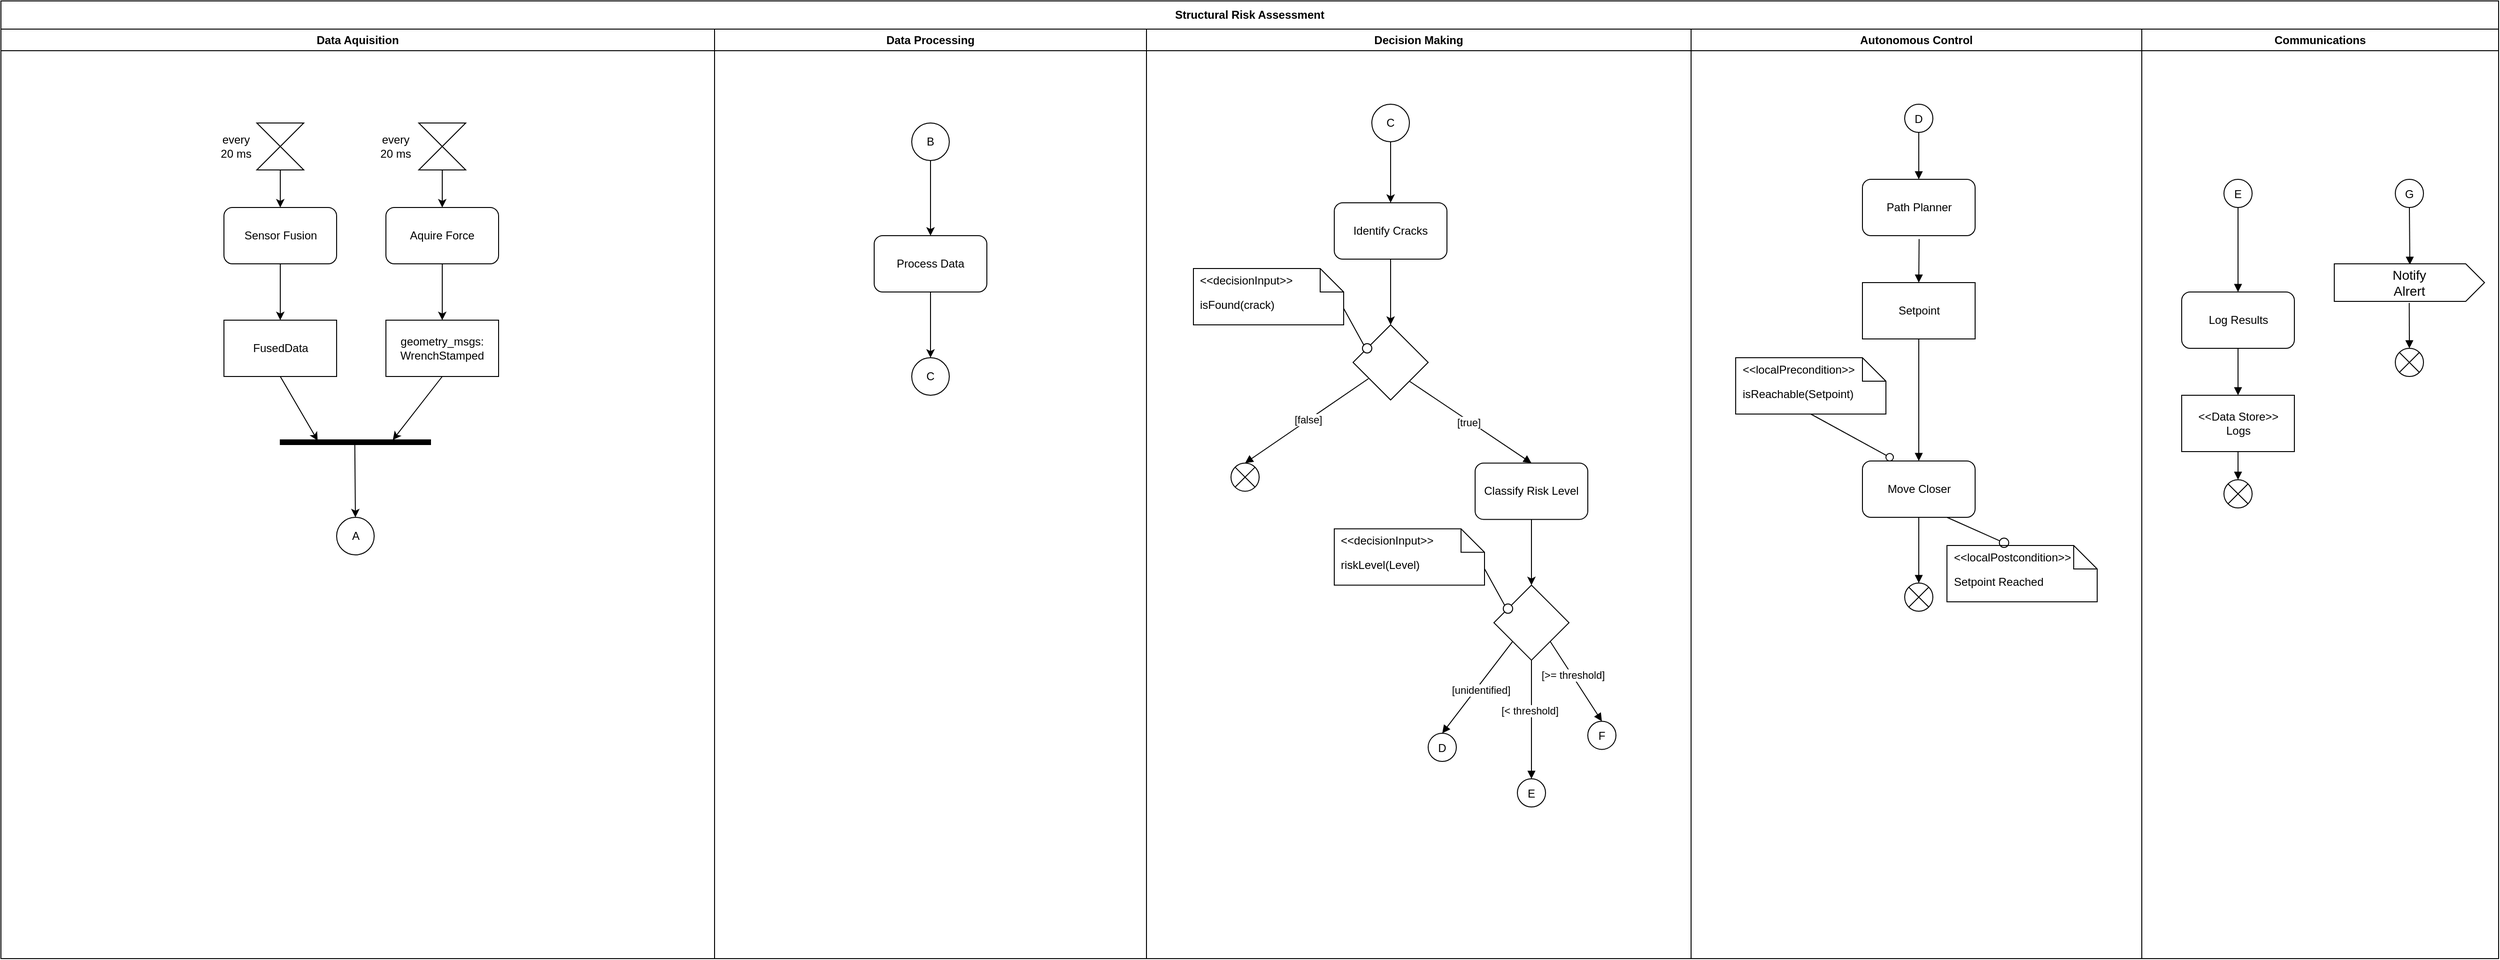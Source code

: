 <mxfile>
    <diagram id="PLuav8SHaTY21kGN1Ygl" name="Page-1">
        <mxGraphModel dx="982" dy="2941" grid="1" gridSize="10" guides="1" tooltips="1" connect="1" arrows="1" fold="1" page="1" pageScale="1" pageWidth="850" pageHeight="1100" math="0" shadow="0">
            <root>
                <mxCell id="0"/>
                <mxCell id="1" parent="0"/>
                <mxCell id="29" value="Structural Risk Assessment" style="swimlane;whiteSpace=wrap;html=1;startSize=30;" parent="1" vertex="1">
                    <mxGeometry x="450" y="-1540" width="2660" height="1020" as="geometry">
                        <mxRectangle x="10" y="-1210" width="190" height="30" as="alternateBounds"/>
                    </mxGeometry>
                </mxCell>
                <mxCell id="30" value="Data Aquisition" style="swimlane;whiteSpace=wrap;html=1;" parent="29" vertex="1">
                    <mxGeometry y="30" width="760" height="990" as="geometry"/>
                </mxCell>
                <mxCell id="71" value="" style="html=1;points=[];perimeter=orthogonalPerimeter;fillColor=strokeColor;rotation=90;" parent="30" vertex="1">
                    <mxGeometry x="375" y="360" width="5" height="160" as="geometry"/>
                </mxCell>
                <mxCell id="76" value="A" style="ellipse;whiteSpace=wrap;html=1;aspect=fixed;" parent="30" vertex="1">
                    <mxGeometry x="357.5" y="520" width="40" height="40" as="geometry"/>
                </mxCell>
                <mxCell id="75" value="" style="endArrow=classic;html=1;exitX=0.682;exitY=0.504;exitDx=0;exitDy=0;exitPerimeter=0;" parent="30" source="71" edge="1">
                    <mxGeometry width="50" height="50" relative="1" as="geometry">
                        <mxPoint x="407.5" y="460" as="sourcePoint"/>
                        <mxPoint x="377.5" y="520" as="targetPoint"/>
                    </mxGeometry>
                </mxCell>
                <mxCell id="72" value="" style="endArrow=classic;html=1;exitX=0.5;exitY=1;exitDx=0;exitDy=0;entryX=0.024;entryY=0.251;entryDx=0;entryDy=0;entryPerimeter=0;" parent="30" source="259" target="71" edge="1">
                    <mxGeometry width="50" height="50" relative="1" as="geometry">
                        <mxPoint x="455" y="370" as="sourcePoint"/>
                        <mxPoint x="575" y="390" as="targetPoint"/>
                    </mxGeometry>
                </mxCell>
                <mxCell id="122" value="" style="endArrow=classic;html=1;exitX=0.5;exitY=1;exitDx=0;exitDy=0;entryX=0.162;entryY=0.751;entryDx=0;entryDy=0;entryPerimeter=0;" parent="30" source="328" target="71" edge="1">
                    <mxGeometry width="50" height="50" relative="1" as="geometry">
                        <mxPoint x="310" y="370" as="sourcePoint"/>
                        <mxPoint x="300" y="447" as="targetPoint"/>
                    </mxGeometry>
                </mxCell>
                <mxCell id="255" value="" style="shape=collate;whiteSpace=wrap;html=1;" parent="30" vertex="1">
                    <mxGeometry x="445" y="100" width="50" height="50" as="geometry"/>
                </mxCell>
                <mxCell id="257" value="Aquire Force" style="rounded=1;whiteSpace=wrap;html=1;" parent="30" vertex="1">
                    <mxGeometry x="410" y="190" width="120" height="60" as="geometry"/>
                </mxCell>
                <mxCell id="258" value="" style="endArrow=classic;html=1;exitX=0.5;exitY=1;exitDx=0;exitDy=0;entryX=0.5;entryY=0;entryDx=0;entryDy=0;" parent="30" source="255" target="257" edge="1">
                    <mxGeometry width="50" height="50" relative="1" as="geometry">
                        <mxPoint x="395" y="520" as="sourcePoint"/>
                        <mxPoint x="445" y="470" as="targetPoint"/>
                    </mxGeometry>
                </mxCell>
                <mxCell id="259" value="geometry_msgs: WrenchStamped" style="rounded=0;whiteSpace=wrap;html=1;" parent="30" vertex="1">
                    <mxGeometry x="410" y="310" width="120" height="60" as="geometry"/>
                </mxCell>
                <mxCell id="260" value="" style="endArrow=classic;html=1;entryX=0.5;entryY=0;entryDx=0;entryDy=0;exitX=0.5;exitY=1;exitDx=0;exitDy=0;" parent="30" source="257" target="259" edge="1">
                    <mxGeometry width="50" height="50" relative="1" as="geometry">
                        <mxPoint x="465" y="270" as="sourcePoint"/>
                        <mxPoint x="449.5" y="310" as="targetPoint"/>
                    </mxGeometry>
                </mxCell>
                <mxCell id="254" value="" style="group" parent="30" vertex="1" connectable="0">
                    <mxGeometry x="390" y="100" width="110" height="50" as="geometry"/>
                </mxCell>
                <mxCell id="256" value="&lt;span style=&quot;color: rgb(0, 0, 0);&quot;&gt;every&lt;/span&gt;&lt;br&gt;20 ms" style="text;html=1;align=center;verticalAlign=middle;resizable=0;points=[];autosize=1;strokeColor=none;fillColor=none;" parent="254" vertex="1">
                    <mxGeometry y="5" width="60" height="40" as="geometry"/>
                </mxCell>
                <mxCell id="317" value="Sensor Fusion" style="rounded=1;whiteSpace=wrap;html=1;" vertex="1" parent="30">
                    <mxGeometry x="237.5" y="190" width="120" height="60" as="geometry"/>
                </mxCell>
                <mxCell id="318" value="" style="endArrow=classic;html=1;entryX=0.5;entryY=0;entryDx=0;entryDy=0;exitX=0.5;exitY=1;exitDx=0;exitDy=0;" edge="1" parent="30" source="324" target="317">
                    <mxGeometry width="50" height="50" relative="1" as="geometry">
                        <mxPoint x="280" y="160" as="sourcePoint"/>
                        <mxPoint x="297.5" y="180" as="targetPoint"/>
                    </mxGeometry>
                </mxCell>
                <mxCell id="324" value="" style="shape=collate;whiteSpace=wrap;html=1;" vertex="1" parent="30">
                    <mxGeometry x="272.5" y="100" width="50" height="50" as="geometry"/>
                </mxCell>
                <mxCell id="325" value="" style="group" vertex="1" connectable="0" parent="30">
                    <mxGeometry x="220" y="100" width="110" height="50" as="geometry"/>
                </mxCell>
                <mxCell id="326" value="&lt;span style=&quot;color: rgb(0, 0, 0);&quot;&gt;every&lt;/span&gt;&lt;br&gt;20 ms" style="text;html=1;align=center;verticalAlign=middle;resizable=0;points=[];autosize=1;strokeColor=none;fillColor=none;" vertex="1" parent="325">
                    <mxGeometry y="5" width="60" height="40" as="geometry"/>
                </mxCell>
                <mxCell id="328" value="FusedData" style="rounded=0;whiteSpace=wrap;html=1;" vertex="1" parent="30">
                    <mxGeometry x="237.5" y="310" width="120" height="60" as="geometry"/>
                </mxCell>
                <mxCell id="329" value="" style="endArrow=classic;html=1;entryX=0.5;entryY=0;entryDx=0;entryDy=0;exitX=0.5;exitY=1;exitDx=0;exitDy=0;" edge="1" parent="30" source="317" target="328">
                    <mxGeometry width="50" height="50" relative="1" as="geometry">
                        <mxPoint x="462.5" y="260" as="sourcePoint"/>
                        <mxPoint x="462.5" y="320" as="targetPoint"/>
                    </mxGeometry>
                </mxCell>
                <mxCell id="41" value="Communications" style="swimlane;whiteSpace=wrap;html=1;" parent="29" vertex="1">
                    <mxGeometry x="2280" y="30" width="380" height="990" as="geometry"/>
                </mxCell>
                <mxCell id="188" value="E" style="ellipse;" parent="41" vertex="1">
                    <mxGeometry x="87.5" y="160" width="30" height="30" as="geometry"/>
                </mxCell>
                <mxCell id="194" value="Log Results" style="rounded=1;whiteSpace=wrap;html=1;" parent="41" vertex="1">
                    <mxGeometry x="42.5" y="280" width="120" height="60" as="geometry"/>
                </mxCell>
                <mxCell id="191" value="" style="shape=sumEllipse;perimeter=ellipsePerimeter;html=1;backgroundOutline=1;" parent="41" vertex="1">
                    <mxGeometry x="87.5" y="480" width="30" height="30" as="geometry"/>
                </mxCell>
                <mxCell id="201" value="" style="html=1;verticalAlign=bottom;labelBackgroundColor=none;endArrow=block;endFill=1;entryX=0.5;entryY=0;entryDx=0;entryDy=0;exitX=0.5;exitY=1;exitDx=0;exitDy=0;" parent="41" source="252" target="191" edge="1">
                    <mxGeometry width="160" relative="1" as="geometry">
                        <mxPoint x="103" y="400" as="sourcePoint"/>
                        <mxPoint x="102.5" y="360" as="targetPoint"/>
                    </mxGeometry>
                </mxCell>
                <mxCell id="204" value="" style="html=1;verticalAlign=bottom;labelBackgroundColor=none;endArrow=block;endFill=1;exitX=0.5;exitY=1;exitDx=0;exitDy=0;entryX=0.5;entryY=0;entryDx=0;entryDy=0;" parent="41" source="188" target="194" edge="1">
                    <mxGeometry width="160" relative="1" as="geometry">
                        <mxPoint x="85" y="200" as="sourcePoint"/>
                        <mxPoint x="102.86" y="274.945" as="targetPoint"/>
                    </mxGeometry>
                </mxCell>
                <mxCell id="207" value="G" style="ellipse;" parent="41" vertex="1">
                    <mxGeometry x="270" y="160" width="30" height="30" as="geometry"/>
                </mxCell>
                <mxCell id="209" value="" style="html=1;verticalAlign=bottom;labelBackgroundColor=none;endArrow=block;endFill=1;exitX=0.5;exitY=1;exitDx=0;exitDy=0;entryX=0.503;entryY=0.025;entryDx=0;entryDy=0;entryPerimeter=0;" parent="41" source="207" target="250" edge="1">
                    <mxGeometry width="160" relative="1" as="geometry">
                        <mxPoint x="-130" y="450" as="sourcePoint"/>
                        <mxPoint x="285" y="240" as="targetPoint"/>
                    </mxGeometry>
                </mxCell>
                <mxCell id="210" value="" style="shape=sumEllipse;perimeter=ellipsePerimeter;html=1;backgroundOutline=1;" parent="41" vertex="1">
                    <mxGeometry x="270" y="340" width="30" height="30" as="geometry"/>
                </mxCell>
                <mxCell id="211" value="" style="html=1;verticalAlign=bottom;labelBackgroundColor=none;endArrow=block;endFill=1;exitX=0.499;exitY=1.042;exitDx=0;exitDy=0;entryX=0.5;entryY=0;entryDx=0;entryDy=0;exitPerimeter=0;" parent="41" source="250" target="210" edge="1">
                    <mxGeometry width="160" relative="1" as="geometry">
                        <mxPoint x="285.5" y="300" as="sourcePoint"/>
                        <mxPoint x="285" y="320" as="targetPoint"/>
                    </mxGeometry>
                </mxCell>
                <mxCell id="250" value="Notify&lt;br&gt;Alrert" style="html=1;shape=mxgraph.infographic.ribbonSimple;notch1=0;notch2=20;align=center;verticalAlign=middle;fontSize=14;fontStyle=0;fillColor=#FFFFFF;whiteSpace=wrap;" parent="41" vertex="1">
                    <mxGeometry x="205" y="250" width="160" height="40" as="geometry"/>
                </mxCell>
                <mxCell id="252" value="&amp;lt;&amp;lt;Data Store&amp;gt;&amp;gt;&lt;br&gt;Logs" style="rounded=0;whiteSpace=wrap;html=1;" parent="41" vertex="1">
                    <mxGeometry x="42.5" y="390" width="120" height="60" as="geometry"/>
                </mxCell>
                <mxCell id="253" value="" style="html=1;verticalAlign=bottom;labelBackgroundColor=none;endArrow=block;endFill=1;exitX=0.5;exitY=1;exitDx=0;exitDy=0;entryX=0.5;entryY=0;entryDx=0;entryDy=0;" parent="41" source="194" target="252" edge="1">
                    <mxGeometry width="160" relative="1" as="geometry">
                        <mxPoint x="-250" y="470" as="sourcePoint"/>
                        <mxPoint x="-90" y="470" as="targetPoint"/>
                    </mxGeometry>
                </mxCell>
                <mxCell id="35" value="Data Processing" style="swimlane;whiteSpace=wrap;html=1;" parent="29" vertex="1">
                    <mxGeometry x="760" y="30" width="460" height="990" as="geometry"/>
                </mxCell>
                <mxCell id="130" value="C" style="ellipse;whiteSpace=wrap;html=1;aspect=fixed;" parent="35" vertex="1">
                    <mxGeometry x="210" y="350" width="40" height="40" as="geometry"/>
                </mxCell>
                <mxCell id="129" value="" style="endArrow=classic;html=1;entryX=0.5;entryY=0;entryDx=0;entryDy=0;exitX=0.5;exitY=1;exitDx=0;exitDy=0;" parent="35" source="314" target="130" edge="1">
                    <mxGeometry width="50" height="50" relative="1" as="geometry">
                        <mxPoint x="230" y="280" as="sourcePoint"/>
                        <mxPoint x="230" y="70" as="targetPoint"/>
                    </mxGeometry>
                </mxCell>
                <mxCell id="312" value="B" style="ellipse;whiteSpace=wrap;html=1;aspect=fixed;" parent="35" vertex="1">
                    <mxGeometry x="210" y="100" width="40" height="40" as="geometry"/>
                </mxCell>
                <mxCell id="313" value="" style="endArrow=classic;html=1;entryX=0.5;entryY=0;entryDx=0;entryDy=0;exitX=0.5;exitY=1;exitDx=0;exitDy=0;" parent="35" source="312" target="314" edge="1">
                    <mxGeometry width="50" height="50" relative="1" as="geometry">
                        <mxPoint x="240" y="175" as="sourcePoint"/>
                        <mxPoint x="290.48" y="155.06" as="targetPoint"/>
                    </mxGeometry>
                </mxCell>
                <mxCell id="314" value="Process Data" style="rounded=1;whiteSpace=wrap;html=1;" parent="35" vertex="1">
                    <mxGeometry x="170" y="220" width="120" height="60" as="geometry"/>
                </mxCell>
                <mxCell id="36" value="Autonomous Control" style="swimlane;whiteSpace=wrap;html=1;" parent="29" vertex="1">
                    <mxGeometry x="1800" y="30" width="480" height="990" as="geometry"/>
                </mxCell>
                <mxCell id="199" value="D" style="ellipse;" parent="36" vertex="1">
                    <mxGeometry x="227.5" y="80" width="30" height="30" as="geometry"/>
                </mxCell>
                <mxCell id="212" value="Path Planner" style="rounded=1;whiteSpace=wrap;html=1;" parent="36" vertex="1">
                    <mxGeometry x="182.5" y="160" width="120" height="60" as="geometry"/>
                </mxCell>
                <mxCell id="213" value="" style="html=1;verticalAlign=bottom;labelBackgroundColor=none;endArrow=block;endFill=1;exitX=0.5;exitY=1;exitDx=0;exitDy=0;entryX=0.5;entryY=0;entryDx=0;entryDy=0;" parent="36" source="199" target="212" edge="1">
                    <mxGeometry width="160" relative="1" as="geometry">
                        <mxPoint x="222.5" y="370" as="sourcePoint"/>
                        <mxPoint x="382.5" y="370" as="targetPoint"/>
                    </mxGeometry>
                </mxCell>
                <mxCell id="214" value="Move Closer" style="rounded=1;whiteSpace=wrap;html=1;" parent="36" vertex="1">
                    <mxGeometry x="182.5" y="460" width="120" height="60" as="geometry"/>
                </mxCell>
                <mxCell id="215" value="" style="html=1;verticalAlign=bottom;labelBackgroundColor=none;endArrow=block;endFill=1;entryX=0.5;entryY=0;entryDx=0;entryDy=0;exitX=0.5;exitY=1;exitDx=0;exitDy=0;" parent="36" source="227" target="214" edge="1">
                    <mxGeometry width="160" relative="1" as="geometry">
                        <mxPoint x="242.5" y="380" as="sourcePoint"/>
                        <mxPoint x="252.5" y="200" as="targetPoint"/>
                    </mxGeometry>
                </mxCell>
                <mxCell id="221" value="isReachable(Setpoint)" style="shape=note2;boundedLbl=1;whiteSpace=wrap;html=1;size=25;verticalAlign=top;align=left;spacingLeft=5;whiteSpace=wrap;" parent="36" vertex="1">
                    <mxGeometry x="47.5" y="350" width="160" height="60" as="geometry"/>
                </mxCell>
                <mxCell id="222" value="&amp;lt;&amp;lt;localPrecondition&amp;gt;&amp;gt;" style="resizeWidth=1;part=1;html=1;strokeColor=none;fillColor=none;align=left;spacingLeft=5;whiteSpace=wrap;" parent="221" vertex="1">
                    <mxGeometry width="160" height="25" relative="1" as="geometry"/>
                </mxCell>
                <mxCell id="224" value="" style="endArrow=none;html=1;rounded=0;align=center;verticalAlign=top;endFill=0;labelBackgroundColor=none;endSize=2;exitX=0.5;exitY=1;exitDx=0;exitDy=0;exitPerimeter=0;" parent="36" source="221" target="225" edge="1">
                    <mxGeometry relative="1" as="geometry">
                        <mxPoint x="287.5" y="635.116" as="sourcePoint"/>
                    </mxGeometry>
                </mxCell>
                <mxCell id="225" value="" style="ellipse;html=1;fontSize=11;align=center;fillColor=none;points=[];aspect=fixed;resizable=0;verticalAlign=bottom;labelPosition=center;verticalLabelPosition=top;flipH=1;" parent="36" vertex="1">
                    <mxGeometry x="207.5" y="452" width="8" height="8" as="geometry"/>
                </mxCell>
                <mxCell id="227" value="Setpoint" style="rounded=0;whiteSpace=wrap;html=1;" parent="36" vertex="1">
                    <mxGeometry x="182.5" y="270" width="120" height="60" as="geometry"/>
                </mxCell>
                <mxCell id="228" value="" style="html=1;verticalAlign=bottom;labelBackgroundColor=none;endArrow=block;endFill=1;exitX=0.503;exitY=1.061;exitDx=0;exitDy=0;exitPerimeter=0;entryX=0.5;entryY=0;entryDx=0;entryDy=0;" parent="36" source="212" target="227" edge="1">
                    <mxGeometry width="160" relative="1" as="geometry">
                        <mxPoint x="162.5" y="410" as="sourcePoint"/>
                        <mxPoint x="322.5" y="410" as="targetPoint"/>
                    </mxGeometry>
                </mxCell>
                <mxCell id="230" value="" style="html=1;verticalAlign=bottom;labelBackgroundColor=none;endArrow=block;endFill=1;exitX=0.5;exitY=1;exitDx=0;exitDy=0;entryX=0.5;entryY=0;entryDx=0;entryDy=0;" parent="36" source="214" edge="1">
                    <mxGeometry width="160" relative="1" as="geometry">
                        <mxPoint x="52.5" y="510" as="sourcePoint"/>
                        <mxPoint x="242.5" y="590" as="targetPoint"/>
                    </mxGeometry>
                </mxCell>
                <mxCell id="231" value="Setpoint Reached" style="shape=note2;boundedLbl=1;whiteSpace=wrap;html=1;size=25;verticalAlign=top;align=left;spacingLeft=5;whiteSpace=wrap;" parent="36" vertex="1">
                    <mxGeometry x="272.5" y="550" width="160" height="60" as="geometry"/>
                </mxCell>
                <mxCell id="232" value="&amp;lt;&amp;lt;localPostcondition&amp;gt;&amp;gt;" style="resizeWidth=1;part=1;html=1;strokeColor=none;fillColor=none;align=left;spacingLeft=5;whiteSpace=wrap;" parent="231" vertex="1">
                    <mxGeometry width="160" height="25" relative="1" as="geometry"/>
                </mxCell>
                <mxCell id="237" value="" style="rounded=0;orthogonalLoop=1;jettySize=auto;html=1;endArrow=oval;endFill=0;sketch=0;sourcePerimeterSpacing=0;targetPerimeterSpacing=0;endSize=10;exitX=0.75;exitY=1;exitDx=0;exitDy=0;entryX=0.38;entryY=-0.116;entryDx=0;entryDy=0;entryPerimeter=0;" parent="36" source="214" target="232" edge="1">
                    <mxGeometry relative="1" as="geometry">
                        <mxPoint x="162.5" y="555" as="sourcePoint"/>
                    </mxGeometry>
                </mxCell>
                <mxCell id="238" value="" style="ellipse;whiteSpace=wrap;html=1;align=center;aspect=fixed;fillColor=none;strokeColor=none;resizable=0;perimeter=centerPerimeter;rotatable=0;allowArrows=0;points=[];outlineConnect=1;" parent="36" vertex="1">
                    <mxGeometry x="177.5" y="550" width="10" height="10" as="geometry"/>
                </mxCell>
                <mxCell id="248" value="" style="shape=sumEllipse;perimeter=ellipsePerimeter;html=1;backgroundOutline=1;" parent="36" vertex="1">
                    <mxGeometry x="227.5" y="590" width="30" height="30" as="geometry"/>
                </mxCell>
                <mxCell id="39" value="Decision Making" style="swimlane;whiteSpace=wrap;html=1;" parent="29" vertex="1">
                    <mxGeometry x="1220" y="30" width="580" height="990" as="geometry"/>
                </mxCell>
                <mxCell id="160" value="Classify Risk Level" style="rounded=1;whiteSpace=wrap;html=1;" parent="39" vertex="1">
                    <mxGeometry x="350" y="462.22" width="120" height="60" as="geometry"/>
                </mxCell>
                <mxCell id="161" value="" style="html=1;verticalAlign=bottom;labelBackgroundColor=none;endArrow=block;endFill=1;exitX=0.204;exitY=0.717;exitDx=0;exitDy=0;exitPerimeter=0;entryX=0.5;entryY=0;entryDx=0;entryDy=0;" parent="39" source="136" edge="1">
                    <mxGeometry width="160" relative="1" as="geometry">
                        <mxPoint x="150" y="330" as="sourcePoint"/>
                        <mxPoint x="105" y="462.22" as="targetPoint"/>
                    </mxGeometry>
                </mxCell>
                <mxCell id="162" value="[false]" style="edgeLabel;html=1;align=center;verticalAlign=middle;resizable=0;points=[];" parent="161" vertex="1" connectable="0">
                    <mxGeometry x="-0.021" y="-1" relative="1" as="geometry">
                        <mxPoint as="offset"/>
                    </mxGeometry>
                </mxCell>
                <mxCell id="163" value="" style="html=1;verticalAlign=bottom;labelBackgroundColor=none;endArrow=block;endFill=1;exitX=1;exitY=1;exitDx=0;exitDy=0;entryX=0.5;entryY=0;entryDx=0;entryDy=0;" parent="39" source="136" target="160" edge="1">
                    <mxGeometry width="160" relative="1" as="geometry">
                        <mxPoint x="216" y="387" as="sourcePoint"/>
                        <mxPoint x="145" y="473" as="targetPoint"/>
                    </mxGeometry>
                </mxCell>
                <mxCell id="164" value="[true]" style="edgeLabel;html=1;align=center;verticalAlign=middle;resizable=0;points=[];" parent="163" vertex="1" connectable="0">
                    <mxGeometry x="-0.021" y="-1" relative="1" as="geometry">
                        <mxPoint as="offset"/>
                    </mxGeometry>
                </mxCell>
                <mxCell id="167" value="" style="rhombus;whiteSpace=wrap;html=1;" parent="39" vertex="1">
                    <mxGeometry x="370.0" y="592.22" width="80" height="80" as="geometry"/>
                </mxCell>
                <mxCell id="168" value="" style="endArrow=classic;html=1;entryX=0.5;entryY=0;entryDx=0;entryDy=0;exitX=0.5;exitY=1;exitDx=0;exitDy=0;" parent="39" source="160" target="167" edge="1">
                    <mxGeometry width="50" height="50" relative="1" as="geometry">
                        <mxPoint x="420" y="537.22" as="sourcePoint"/>
                        <mxPoint x="410.0" y="582.22" as="targetPoint"/>
                    </mxGeometry>
                </mxCell>
                <mxCell id="169" value="riskLevel(Level)" style="shape=note2;boundedLbl=1;whiteSpace=wrap;html=1;size=25;verticalAlign=top;align=left;spacingLeft=5;whiteSpace=wrap;" parent="39" vertex="1">
                    <mxGeometry x="200.0" y="532.22" width="160" height="60" as="geometry"/>
                </mxCell>
                <mxCell id="170" value="&amp;lt;&amp;lt;decisionInput&amp;gt;&amp;gt;" style="resizeWidth=1;part=1;html=1;strokeColor=none;fillColor=none;align=left;spacingLeft=5;whiteSpace=wrap;" parent="169" vertex="1">
                    <mxGeometry width="160" height="25" relative="1" as="geometry"/>
                </mxCell>
                <mxCell id="171" value="" style="ellipse;" parent="39" vertex="1">
                    <mxGeometry x="380.0" y="612.22" width="10" height="10" as="geometry"/>
                </mxCell>
                <mxCell id="172" value="" style="endArrow=none;html=1;rounded=0;align=center;verticalAlign=top;endFill=0;labelBackgroundColor=none;exitX=0;exitY=0;exitDx=160;exitDy=42.5;exitPerimeter=0;entryX=0;entryY=0;entryDx=0;entryDy=0;" parent="39" source="169" target="171" edge="1">
                    <mxGeometry relative="1" as="geometry">
                        <mxPoint x="240.0" y="642.22" as="sourcePoint"/>
                        <mxPoint x="400.0" y="642.22" as="targetPoint"/>
                    </mxGeometry>
                </mxCell>
                <mxCell id="173" value="" style="resizable=0;html=1;align=right;verticalAlign=bottom;labelBackgroundColor=none;" parent="172" connectable="0" vertex="1">
                    <mxGeometry x="1" relative="1" as="geometry"/>
                </mxCell>
                <mxCell id="176" value="" style="html=1;verticalAlign=bottom;labelBackgroundColor=none;endArrow=block;endFill=1;exitX=1;exitY=1;exitDx=0;exitDy=0;" parent="39" source="167" edge="1">
                    <mxGeometry width="160" relative="1" as="geometry">
                        <mxPoint x="360" y="717.22" as="sourcePoint"/>
                        <mxPoint x="485" y="737.22" as="targetPoint"/>
                    </mxGeometry>
                </mxCell>
                <mxCell id="178" value="[&amp;gt;= threshold]" style="edgeLabel;html=1;align=center;verticalAlign=middle;resizable=0;points=[];" parent="176" vertex="1" connectable="0">
                    <mxGeometry x="-0.147" y="1" relative="1" as="geometry">
                        <mxPoint as="offset"/>
                    </mxGeometry>
                </mxCell>
                <mxCell id="179" value="" style="html=1;verticalAlign=bottom;labelBackgroundColor=none;endArrow=block;endFill=1;exitX=0.5;exitY=1;exitDx=0;exitDy=0;entryX=0.5;entryY=0;entryDx=0;entryDy=0;" parent="39" source="167" target="185" edge="1">
                    <mxGeometry width="160" relative="1" as="geometry">
                        <mxPoint x="400" y="687.22" as="sourcePoint"/>
                        <mxPoint x="360" y="737.22" as="targetPoint"/>
                    </mxGeometry>
                </mxCell>
                <mxCell id="180" value="[&amp;lt; threshold]" style="edgeLabel;html=1;align=center;verticalAlign=middle;resizable=0;points=[];" parent="179" vertex="1" connectable="0">
                    <mxGeometry x="-0.147" y="1" relative="1" as="geometry">
                        <mxPoint x="-3" as="offset"/>
                    </mxGeometry>
                </mxCell>
                <mxCell id="186" value="F" style="ellipse;" parent="39" vertex="1">
                    <mxGeometry x="470" y="737.22" width="30" height="30" as="geometry"/>
                </mxCell>
                <mxCell id="185" value="E" style="ellipse;" parent="39" vertex="1">
                    <mxGeometry x="395" y="798.48" width="30" height="30" as="geometry"/>
                </mxCell>
                <mxCell id="151" value="" style="ellipse;whiteSpace=wrap;html=1;align=center;aspect=fixed;fillColor=none;strokeColor=none;resizable=0;perimeter=centerPerimeter;rotatable=0;allowArrows=0;points=[];outlineConnect=1;" parent="39" vertex="1">
                    <mxGeometry x="165" y="365" width="10" height="10" as="geometry"/>
                </mxCell>
                <mxCell id="132" value="Identify Cracks" style="rounded=1;whiteSpace=wrap;html=1;" parent="39" vertex="1">
                    <mxGeometry x="200" y="185" width="120" height="60" as="geometry"/>
                </mxCell>
                <mxCell id="136" value="" style="rhombus;whiteSpace=wrap;html=1;" parent="39" vertex="1">
                    <mxGeometry x="220" y="315" width="80" height="80" as="geometry"/>
                </mxCell>
                <mxCell id="133" value="C" style="ellipse;whiteSpace=wrap;html=1;aspect=fixed;" parent="39" vertex="1">
                    <mxGeometry x="240" y="80" width="40" height="40" as="geometry"/>
                </mxCell>
                <mxCell id="134" value="" style="endArrow=classic;html=1;exitX=0.5;exitY=1;exitDx=0;exitDy=0;entryX=0.5;entryY=0;entryDx=0;entryDy=0;" parent="39" source="133" target="132" edge="1">
                    <mxGeometry width="50" height="50" relative="1" as="geometry">
                        <mxPoint x="-100" y="485" as="sourcePoint"/>
                        <mxPoint x="-50" y="435" as="targetPoint"/>
                    </mxGeometry>
                </mxCell>
                <mxCell id="135" value="" style="endArrow=classic;html=1;exitX=0.5;exitY=1;exitDx=0;exitDy=0;entryX=0.5;entryY=0;entryDx=0;entryDy=0;" parent="39" source="132" target="136" edge="1">
                    <mxGeometry width="50" height="50" relative="1" as="geometry">
                        <mxPoint x="-100" y="485" as="sourcePoint"/>
                        <mxPoint x="260" y="305" as="targetPoint"/>
                    </mxGeometry>
                </mxCell>
                <mxCell id="138" value="isFound(crack)" style="shape=note2;boundedLbl=1;whiteSpace=wrap;html=1;size=25;verticalAlign=top;align=left;spacingLeft=5;whiteSpace=wrap;" parent="39" vertex="1">
                    <mxGeometry x="50" y="255" width="160" height="60" as="geometry"/>
                </mxCell>
                <mxCell id="139" value="&amp;lt;&amp;lt;decisionInput&amp;gt;&amp;gt;" style="resizeWidth=1;part=1;html=1;strokeColor=none;fillColor=none;align=left;spacingLeft=5;whiteSpace=wrap;" parent="138" vertex="1">
                    <mxGeometry width="160" height="25" relative="1" as="geometry"/>
                </mxCell>
                <mxCell id="152" value="" style="ellipse;" parent="39" vertex="1">
                    <mxGeometry x="230" y="335" width="10" height="10" as="geometry"/>
                </mxCell>
                <mxCell id="153" value="" style="endArrow=none;html=1;rounded=0;align=center;verticalAlign=top;endFill=0;labelBackgroundColor=none;exitX=0;exitY=0;exitDx=160;exitDy=42.5;exitPerimeter=0;entryX=0;entryY=0;entryDx=0;entryDy=0;" parent="39" source="138" target="152" edge="1">
                    <mxGeometry relative="1" as="geometry">
                        <mxPoint x="90" y="365" as="sourcePoint"/>
                        <mxPoint x="250" y="365" as="targetPoint"/>
                    </mxGeometry>
                </mxCell>
                <mxCell id="156" value="" style="resizable=0;html=1;align=right;verticalAlign=bottom;labelBackgroundColor=none;" parent="153" connectable="0" vertex="1">
                    <mxGeometry x="1" relative="1" as="geometry"/>
                </mxCell>
                <mxCell id="198" value="D" style="ellipse;" parent="39" vertex="1">
                    <mxGeometry x="300" y="750" width="30" height="30" as="geometry"/>
                </mxCell>
                <mxCell id="196" value="" style="html=1;verticalAlign=bottom;labelBackgroundColor=none;endArrow=block;endFill=1;exitX=0;exitY=1;exitDx=0;exitDy=0;entryX=0.5;entryY=0;entryDx=0;entryDy=0;" parent="39" source="167" target="198" edge="1">
                    <mxGeometry width="160" relative="1" as="geometry">
                        <mxPoint x="370" y="500" as="sourcePoint"/>
                        <mxPoint x="320" y="740" as="targetPoint"/>
                    </mxGeometry>
                </mxCell>
                <mxCell id="197" value="[unidentified]" style="edgeLabel;html=1;align=center;verticalAlign=middle;resizable=0;points=[];" parent="196" vertex="1" connectable="0">
                    <mxGeometry x="0.006" y="4" relative="1" as="geometry">
                        <mxPoint as="offset"/>
                    </mxGeometry>
                </mxCell>
                <mxCell id="239" value="" style="shape=sumEllipse;perimeter=ellipsePerimeter;html=1;backgroundOutline=1;" parent="39" vertex="1">
                    <mxGeometry x="90" y="462.22" width="30" height="30" as="geometry"/>
                </mxCell>
            </root>
        </mxGraphModel>
    </diagram>
</mxfile>